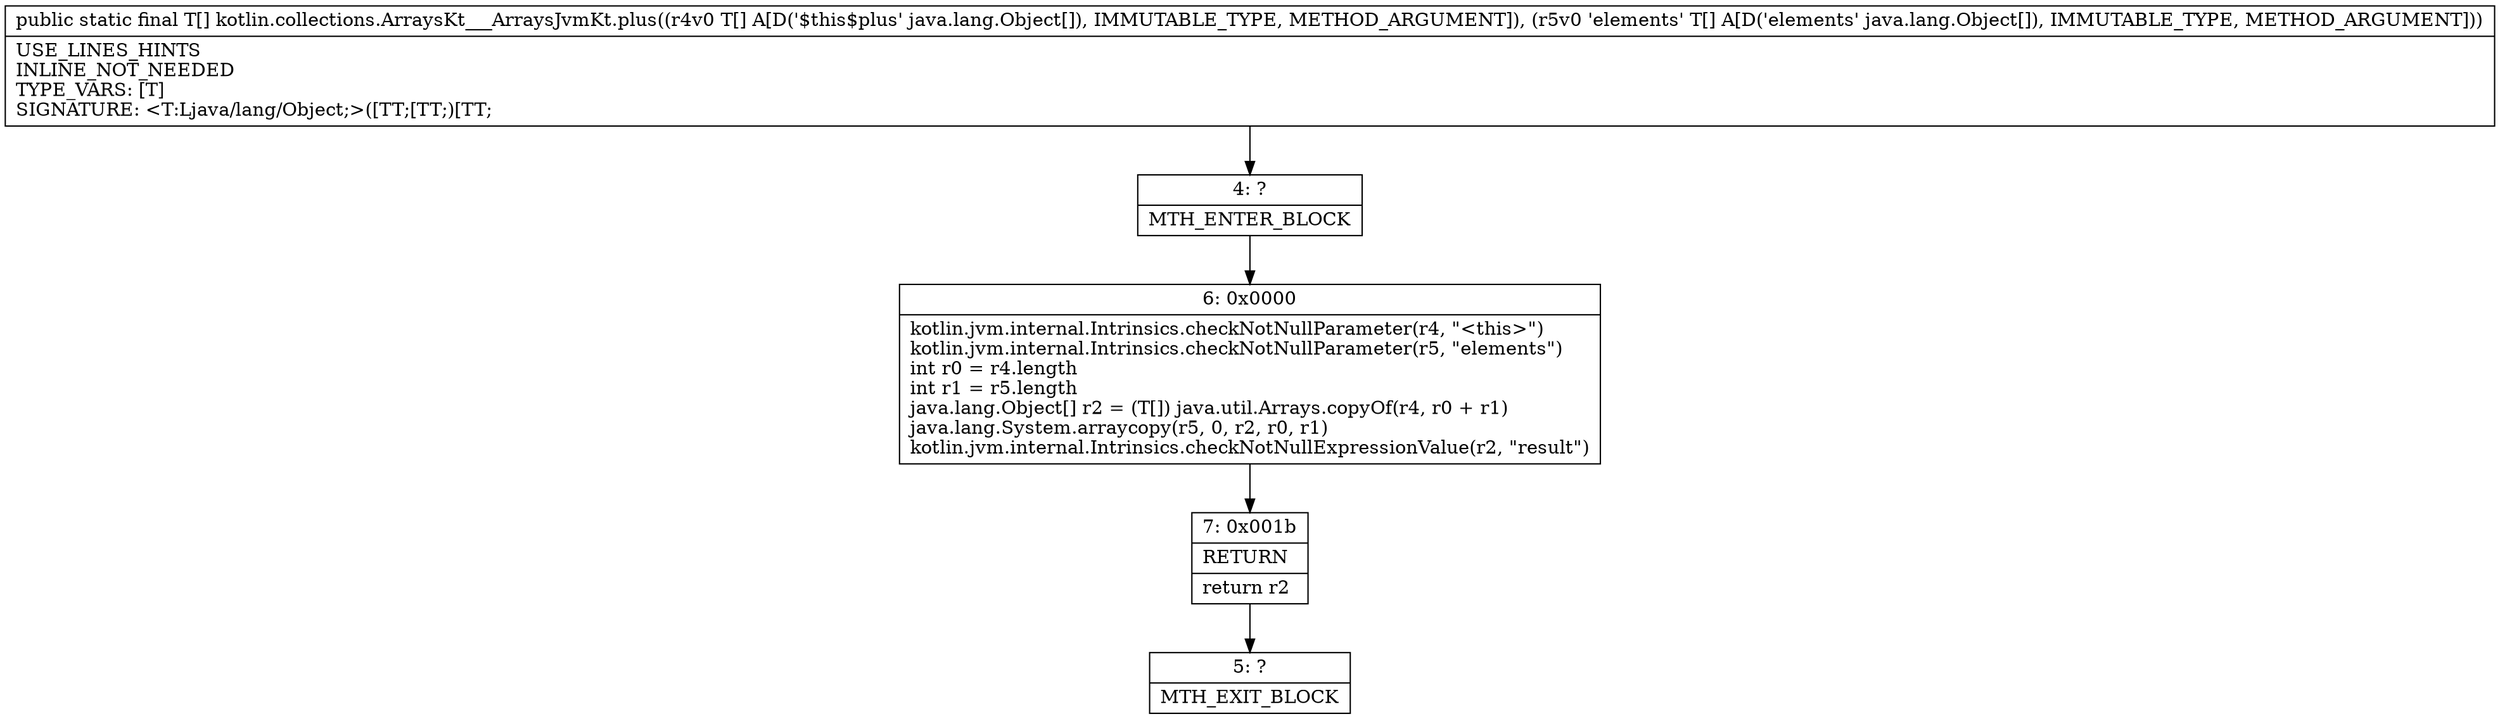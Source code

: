 digraph "CFG forkotlin.collections.ArraysKt___ArraysJvmKt.plus([Ljava\/lang\/Object;[Ljava\/lang\/Object;)[Ljava\/lang\/Object;" {
Node_4 [shape=record,label="{4\:\ ?|MTH_ENTER_BLOCK\l}"];
Node_6 [shape=record,label="{6\:\ 0x0000|kotlin.jvm.internal.Intrinsics.checkNotNullParameter(r4, \"\<this\>\")\lkotlin.jvm.internal.Intrinsics.checkNotNullParameter(r5, \"elements\")\lint r0 = r4.length\lint r1 = r5.length\ljava.lang.Object[] r2 = (T[]) java.util.Arrays.copyOf(r4, r0 + r1)\ljava.lang.System.arraycopy(r5, 0, r2, r0, r1)\lkotlin.jvm.internal.Intrinsics.checkNotNullExpressionValue(r2, \"result\")\l}"];
Node_7 [shape=record,label="{7\:\ 0x001b|RETURN\l|return r2\l}"];
Node_5 [shape=record,label="{5\:\ ?|MTH_EXIT_BLOCK\l}"];
MethodNode[shape=record,label="{public static final T[] kotlin.collections.ArraysKt___ArraysJvmKt.plus((r4v0 T[] A[D('$this$plus' java.lang.Object[]), IMMUTABLE_TYPE, METHOD_ARGUMENT]), (r5v0 'elements' T[] A[D('elements' java.lang.Object[]), IMMUTABLE_TYPE, METHOD_ARGUMENT]))  | USE_LINES_HINTS\lINLINE_NOT_NEEDED\lTYPE_VARS: [T]\lSIGNATURE: \<T:Ljava\/lang\/Object;\>([TT;[TT;)[TT;\l}"];
MethodNode -> Node_4;Node_4 -> Node_6;
Node_6 -> Node_7;
Node_7 -> Node_5;
}

